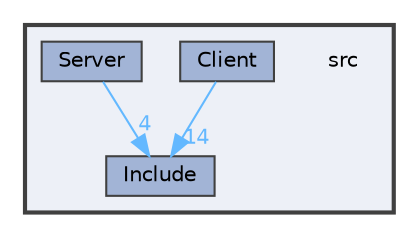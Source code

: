 digraph "src"
{
 // LATEX_PDF_SIZE
  bgcolor="transparent";
  edge [fontname=Helvetica,fontsize=10,labelfontname=Helvetica,labelfontsize=10];
  node [fontname=Helvetica,fontsize=10,shape=box,height=0.2,width=0.4];
  compound=true
  subgraph clusterdir_68267d1309a1af8e8297ef4c3efbcdba {
    graph [ bgcolor="#edf0f7", pencolor="grey25", label="", fontname=Helvetica,fontsize=10 style="filled,bold", URL="dir_68267d1309a1af8e8297ef4c3efbcdba.html",tooltip=""]
    dir_68267d1309a1af8e8297ef4c3efbcdba [shape=plaintext, label="src"];
  dir_133b3cdd880ca9e91a51b18f00995eeb [label="Client", fillcolor="#a2b4d6", color="grey25", style="filled", URL="dir_133b3cdd880ca9e91a51b18f00995eeb.html",tooltip=""];
  dir_5ee0edab4fbf36cc7e28fbed4f17b370 [label="Include", fillcolor="#a2b4d6", color="grey25", style="filled", URL="dir_5ee0edab4fbf36cc7e28fbed4f17b370.html",tooltip=""];
  dir_f6675a7e1cd1d6d7f6e5e9669ead62e8 [label="Server", fillcolor="#a2b4d6", color="grey25", style="filled", URL="dir_f6675a7e1cd1d6d7f6e5e9669ead62e8.html",tooltip=""];
  }
  dir_133b3cdd880ca9e91a51b18f00995eeb->dir_5ee0edab4fbf36cc7e28fbed4f17b370 [headlabel="14", labeldistance=1.5 headhref="dir_000006_000014.html" color="steelblue1" fontcolor="steelblue1"];
  dir_f6675a7e1cd1d6d7f6e5e9669ead62e8->dir_5ee0edab4fbf36cc7e28fbed4f17b370 [headlabel="4", labeldistance=1.5 headhref="dir_000015_000014.html" color="steelblue1" fontcolor="steelblue1"];
}
